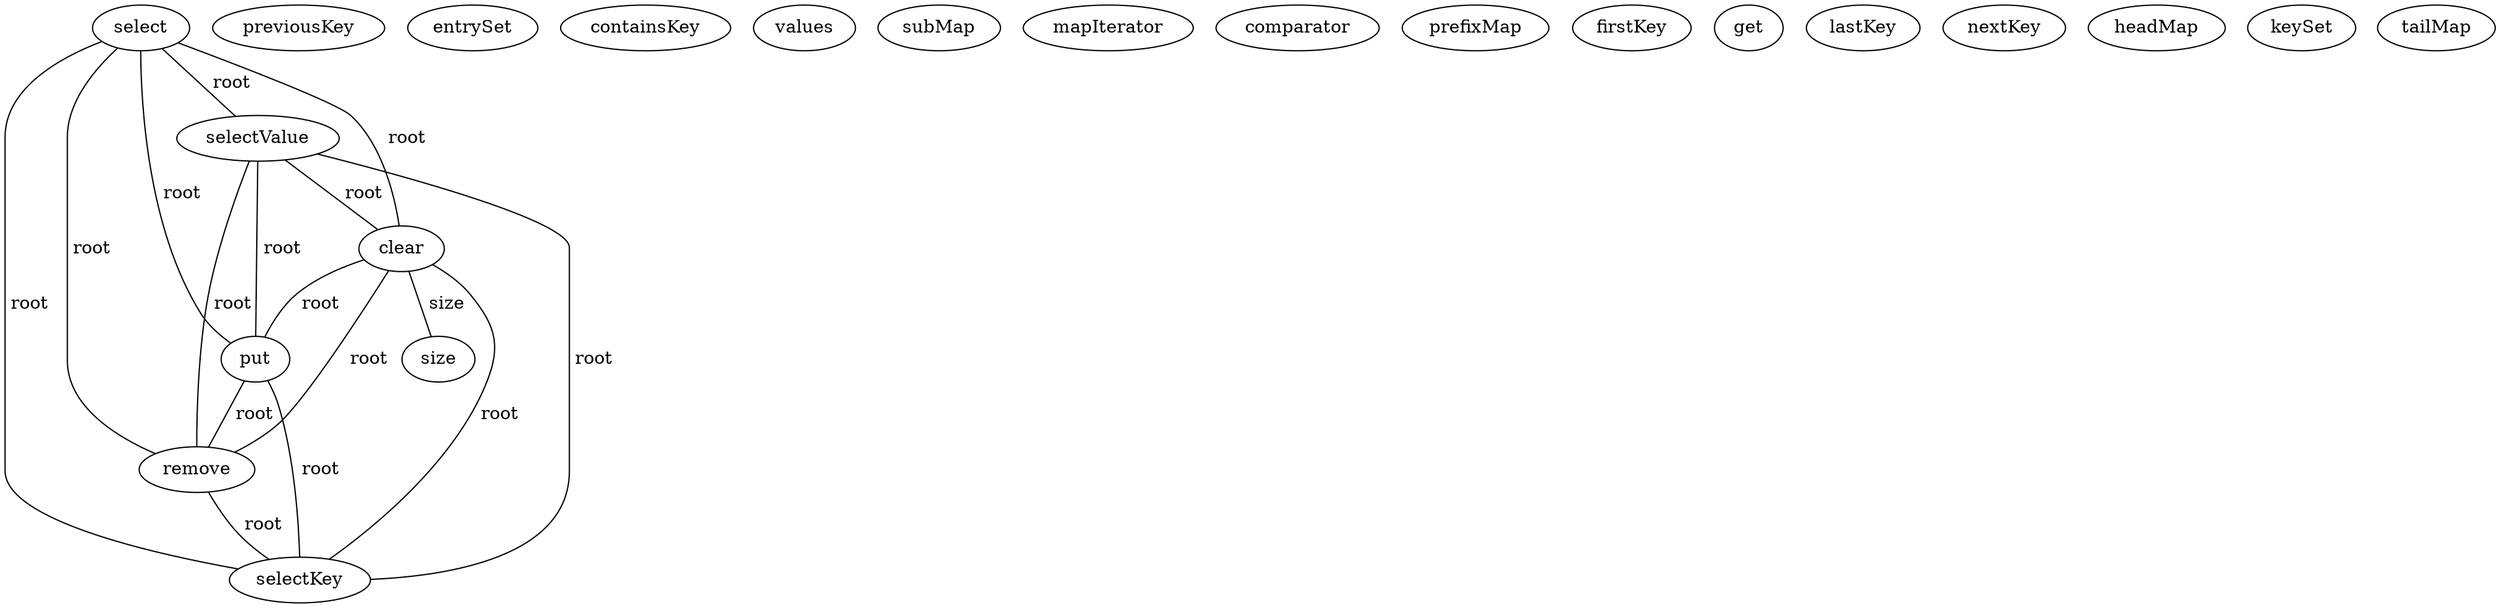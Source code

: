 digraph G {
select;
previousKey;
selectValue;
entrySet;
containsKey;
values;
subMap;
clear;
put;
remove;
mapIterator;
comparator;
prefixMap;
size;
selectKey;
firstKey;
get;
lastKey;
nextKey;
headMap;
keySet;
tailMap;
select -> selectKey [label=" root", dir=none];
select -> selectValue [label=" root", dir=none];
select -> clear [label=" root", dir=none];
select -> put [label=" root", dir=none];
select -> remove [label=" root", dir=none];
selectValue -> selectKey [label=" root", dir=none];
selectValue -> clear [label=" root", dir=none];
selectValue -> put [label=" root", dir=none];
selectValue -> remove [label=" root", dir=none];
clear -> size [label=" size", dir=none];
clear -> selectKey [label=" root", dir=none];
clear -> put [label=" root", dir=none];
clear -> remove [label=" root", dir=none];
put -> selectKey [label=" root", dir=none];
put -> remove [label=" root", dir=none];
remove -> selectKey [label=" root", dir=none];
}